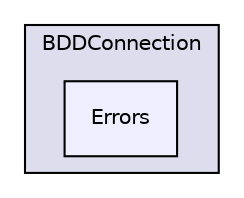 digraph G {
  compound=true
  node [ fontsize=10, fontname="Helvetica"];
  edge [ labelfontsize=9, labelfontname="Helvetica"];
  subgraph clusterdir_5c0f70233e8f3c453351b91336041c13 {
    graph [ bgcolor="#ddddee", pencolor="black", label="BDDConnection" fontname="Helvetica", fontsize=10, URL="dir_5c0f70233e8f3c453351b91336041c13.html"]
  dir_0aa75695d258a9d436c63fc1c019bb4e [shape=box, label="Errors", style="filled", fillcolor="#eeeeff", pencolor="black", URL="dir_0aa75695d258a9d436c63fc1c019bb4e.html"];
  }
}
